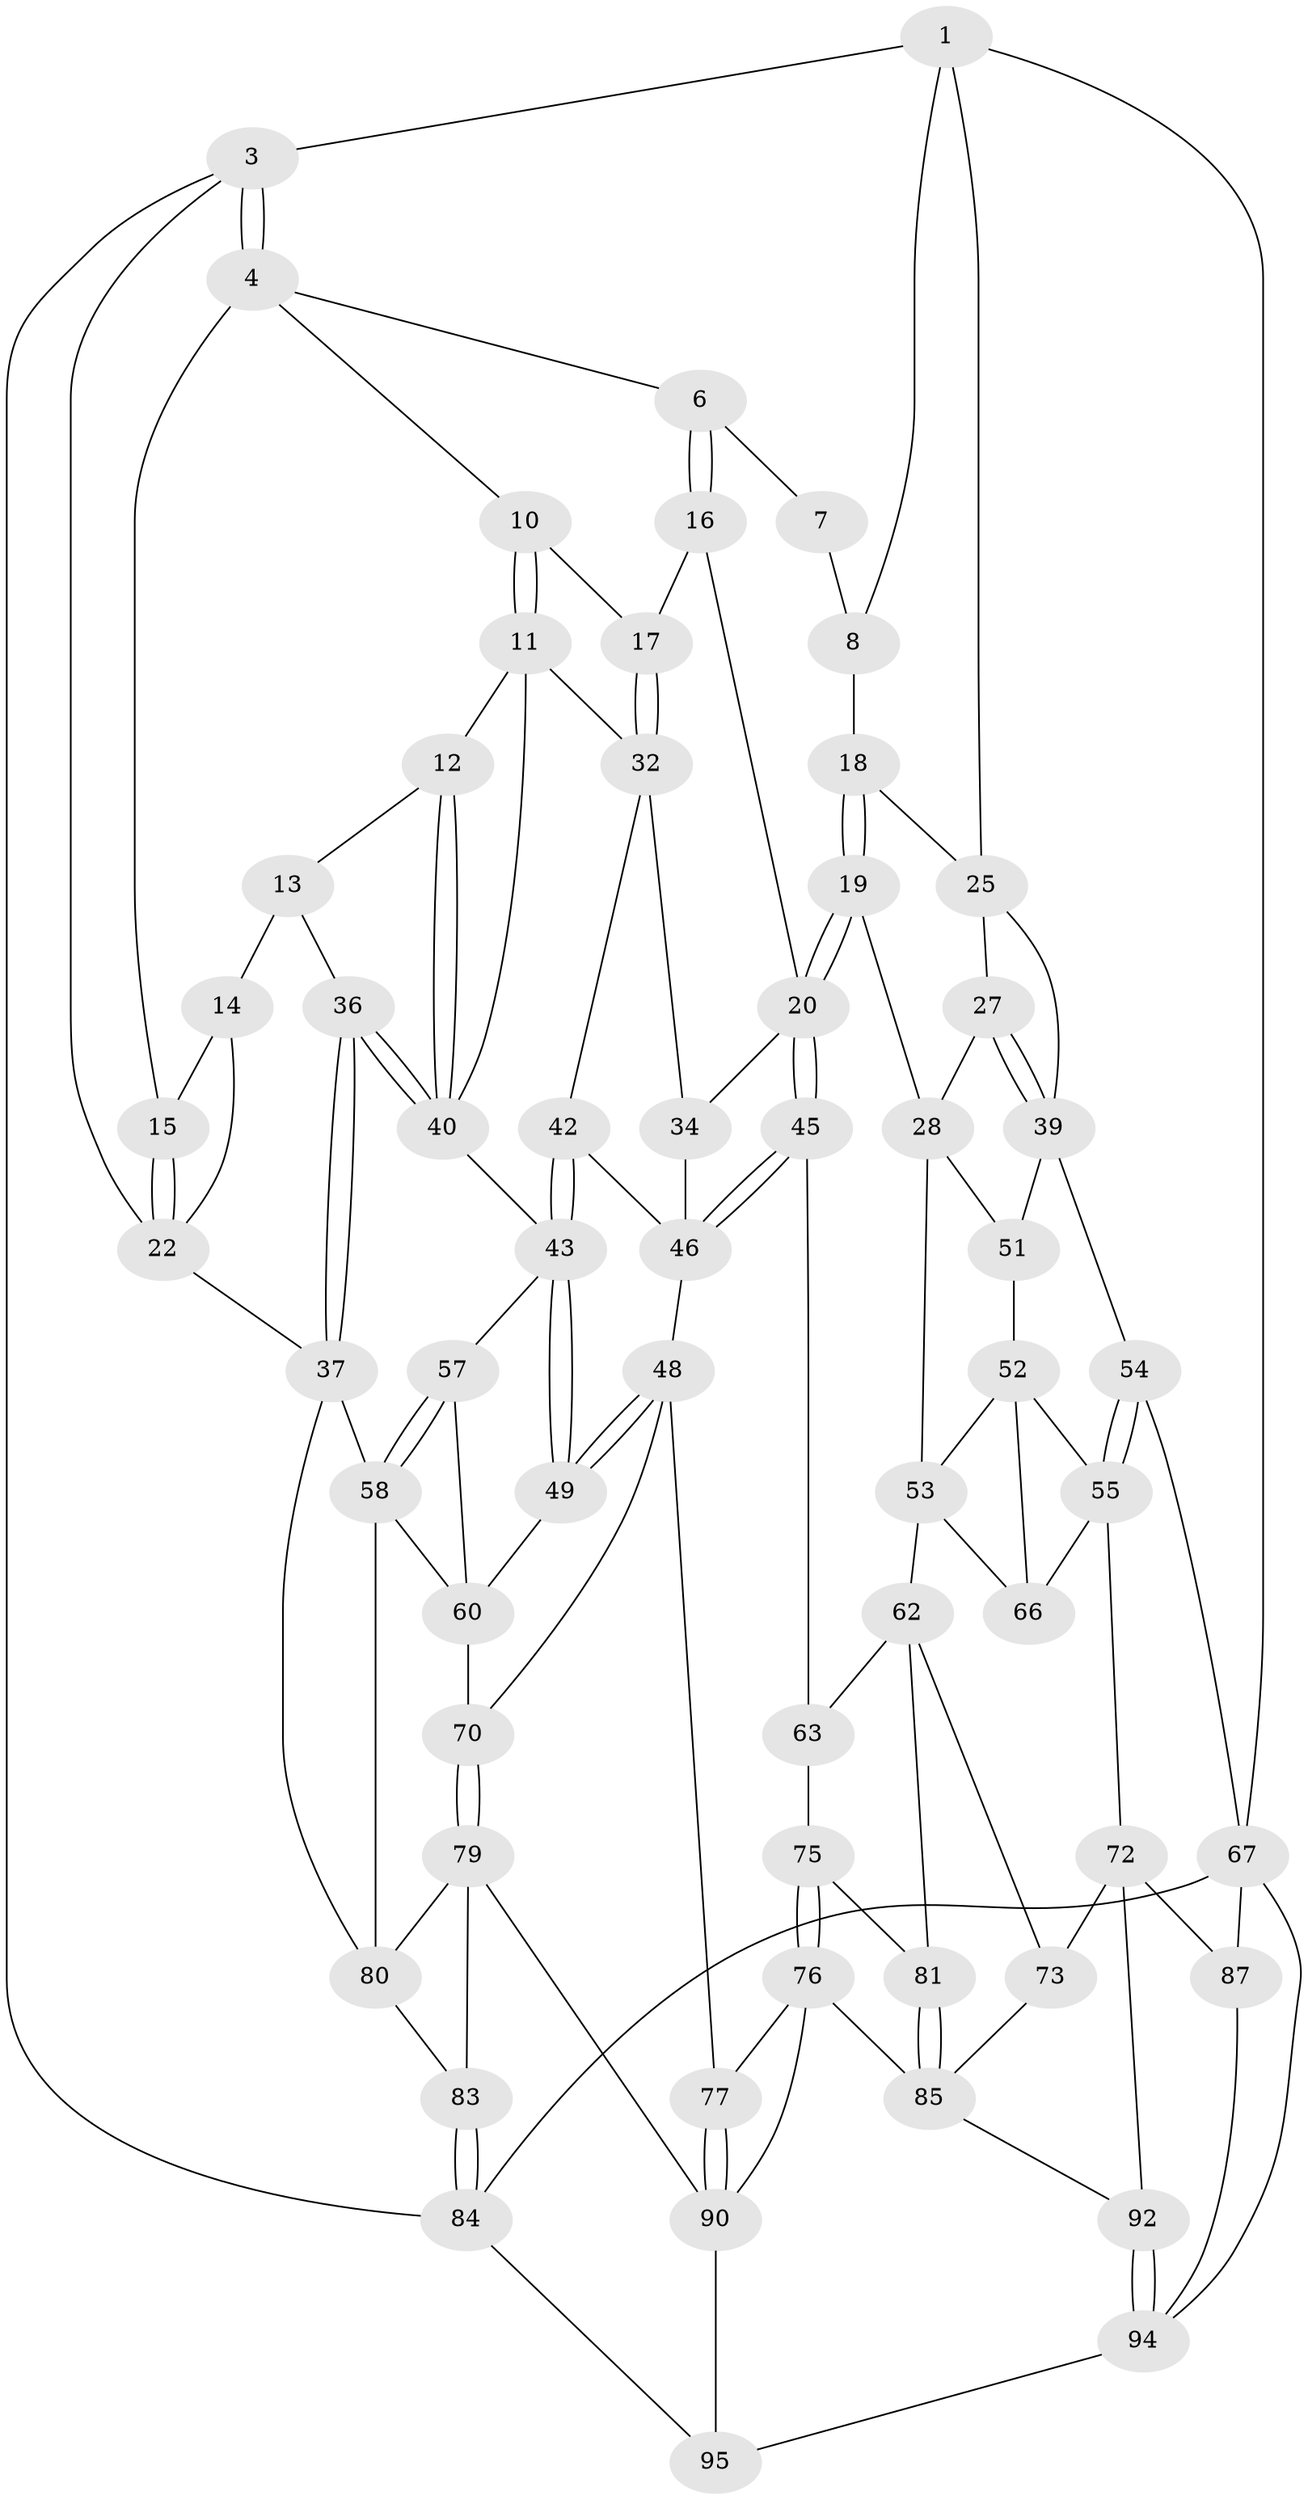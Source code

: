 // original degree distribution, {3: 0.02040816326530612, 6: 0.19387755102040816, 4: 0.21428571428571427, 5: 0.5714285714285714}
// Generated by graph-tools (version 1.1) at 2025/11/02/27/25 16:11:59]
// undirected, 62 vertices, 132 edges
graph export_dot {
graph [start="1"]
  node [color=gray90,style=filled];
  1 [pos="+0.9801054531905953+0",super="+2"];
  3 [pos="+0+0"];
  4 [pos="+0.037432692221376046+0",super="+5"];
  6 [pos="+0.5549295251547124+0"];
  7 [pos="+0.6828856992688888+0"];
  8 [pos="+0.9086819134796639+0.06666907824496458",super="+9"];
  10 [pos="+0.25832543563902594+0.12040028458631774"];
  11 [pos="+0.22279775331750262+0.16619020360989212",super="+33"];
  12 [pos="+0.18486050453475333+0.20118411262900993"];
  13 [pos="+0.11296605810418055+0.17663562096576507",super="+31"];
  14 [pos="+0.11005278795273443+0.17520357659065833",super="+30"];
  15 [pos="+0.07375432443331126+0.06542482756649101"];
  16 [pos="+0.5176551503658517+0.10771203331956877"];
  17 [pos="+0.40443681759224054+0.1455309780007876"];
  18 [pos="+0.7550645185272635+0.15516902021599047",super="+24"];
  19 [pos="+0.6889267604793978+0.29540436365760186"];
  20 [pos="+0.6882940773908285+0.29547023394640504",super="+21"];
  22 [pos="+0+0.18997011550108955",super="+23"];
  25 [pos="+1+0.19459846647032286",super="+26"];
  27 [pos="+0.9180422091830385+0.21676979652298164"];
  28 [pos="+0.8557170356157525+0.26681051626036323",super="+29"];
  32 [pos="+0.37219623282536707+0.2400502923876502",super="+35"];
  34 [pos="+0.4745779354768134+0.25305925910902977"];
  36 [pos="+0.08881851922642814+0.4161160029748954"];
  37 [pos="+0.07815306657900054+0.4305675600584837",super="+38"];
  39 [pos="+1+0.2438695782700539",super="+50"];
  40 [pos="+0.1867669475685277+0.3351845902548941",super="+41"];
  42 [pos="+0.4201857763470693+0.31714057001646967"];
  43 [pos="+0.38716090637076983+0.3442434824421705",super="+44"];
  45 [pos="+0.5977270219632547+0.41869466521236315"];
  46 [pos="+0.5770568787063789+0.4240542200898654",super="+47"];
  48 [pos="+0.5270088079021259+0.4497386375159286",super="+69"];
  49 [pos="+0.4958221863959324+0.4483514725381844"];
  51 [pos="+0.9498868429766082+0.34288158737234525"];
  52 [pos="+0.9406112070513796+0.4030784881688379",super="+56"];
  53 [pos="+0.8227941851014323+0.4328293936460823",super="+61"];
  54 [pos="+1+0.5393297553158515"];
  55 [pos="+1+0.5168840429467254",super="+71"];
  57 [pos="+0.309252400639126+0.381805972121631"];
  58 [pos="+0.28382857081007923+0.5263782445807356",super="+59"];
  60 [pos="+0.41876403387047534+0.4574266412611221",super="+65"];
  62 [pos="+0.7371107181057129+0.5769121497461465",super="+74"];
  63 [pos="+0.6444889468814006+0.5045050048167279",super="+64"];
  66 [pos="+0.8523251412500483+0.47668682022702147"];
  67 [pos="+1+1",super="+68"];
  70 [pos="+0.4295329969863454+0.6301153215270366"];
  72 [pos="+0.8446815743670805+0.6398087149519387",super="+88"];
  73 [pos="+0.8310805657491611+0.6390754689083818"];
  75 [pos="+0.5650561683546024+0.6312979404687974",super="+78"];
  76 [pos="+0.5421358389012951+0.6430923050649846",super="+86"];
  77 [pos="+0.46678972020666804+0.6578644024647118"];
  79 [pos="+0.1894934164086212+0.7086874525189745",super="+91"];
  80 [pos="+0.17096594306664126+0.6774570917409466",super="+82"];
  81 [pos="+0.6610398633097329+0.6685063924826397"];
  83 [pos="+0+1",super="+96"];
  84 [pos="+0+1",super="+98"];
  85 [pos="+0.6625445761030625+0.6778126787225678",super="+89"];
  87 [pos="+0.9703509058134501+0.7449767887161717"];
  90 [pos="+0.4855785500984616+0.9331405222699636",super="+93"];
  92 [pos="+0.7363298127519955+0.8391700644960488"];
  94 [pos="+0.591007644723506+1",super="+97"];
  95 [pos="+0.5740844293182248+1"];
  1 -- 8;
  1 -- 3;
  1 -- 67;
  1 -- 25;
  3 -- 4;
  3 -- 4;
  3 -- 84;
  3 -- 22;
  4 -- 15;
  4 -- 10;
  4 -- 6;
  6 -- 7;
  6 -- 16;
  6 -- 16;
  7 -- 8;
  8 -- 18 [weight=2];
  10 -- 11;
  10 -- 11;
  10 -- 17;
  11 -- 12;
  11 -- 32;
  11 -- 40;
  12 -- 13;
  12 -- 40;
  12 -- 40;
  13 -- 14 [weight=2];
  13 -- 36;
  14 -- 15;
  14 -- 22;
  15 -- 22;
  15 -- 22;
  16 -- 17;
  16 -- 20;
  17 -- 32;
  17 -- 32;
  18 -- 19;
  18 -- 19;
  18 -- 25;
  19 -- 20;
  19 -- 20;
  19 -- 28;
  20 -- 45;
  20 -- 45;
  20 -- 34;
  22 -- 37;
  25 -- 39;
  25 -- 27;
  27 -- 28;
  27 -- 39;
  27 -- 39;
  28 -- 51;
  28 -- 53;
  32 -- 34;
  32 -- 42;
  34 -- 46;
  36 -- 37;
  36 -- 37;
  36 -- 40;
  36 -- 40;
  37 -- 58;
  37 -- 80;
  39 -- 51;
  39 -- 54;
  40 -- 43;
  42 -- 43;
  42 -- 43;
  42 -- 46;
  43 -- 49;
  43 -- 49;
  43 -- 57;
  45 -- 46;
  45 -- 46;
  45 -- 63;
  46 -- 48;
  48 -- 49;
  48 -- 49;
  48 -- 77;
  48 -- 70;
  49 -- 60;
  51 -- 52;
  52 -- 53;
  52 -- 66;
  52 -- 55;
  53 -- 66;
  53 -- 62;
  54 -- 55;
  54 -- 55;
  54 -- 67;
  55 -- 72;
  55 -- 66;
  57 -- 58;
  57 -- 58;
  57 -- 60;
  58 -- 60;
  58 -- 80;
  60 -- 70;
  62 -- 63;
  62 -- 81;
  62 -- 73;
  63 -- 75 [weight=2];
  67 -- 84;
  67 -- 94;
  67 -- 87;
  70 -- 79;
  70 -- 79;
  72 -- 73;
  72 -- 92;
  72 -- 87;
  73 -- 85;
  75 -- 76;
  75 -- 76;
  75 -- 81;
  76 -- 77;
  76 -- 90;
  76 -- 85;
  77 -- 90;
  77 -- 90;
  79 -- 80;
  79 -- 90;
  79 -- 83;
  80 -- 83;
  81 -- 85;
  81 -- 85;
  83 -- 84 [weight=2];
  83 -- 84;
  84 -- 95;
  85 -- 92;
  87 -- 94;
  90 -- 95;
  92 -- 94;
  92 -- 94;
  94 -- 95;
}
